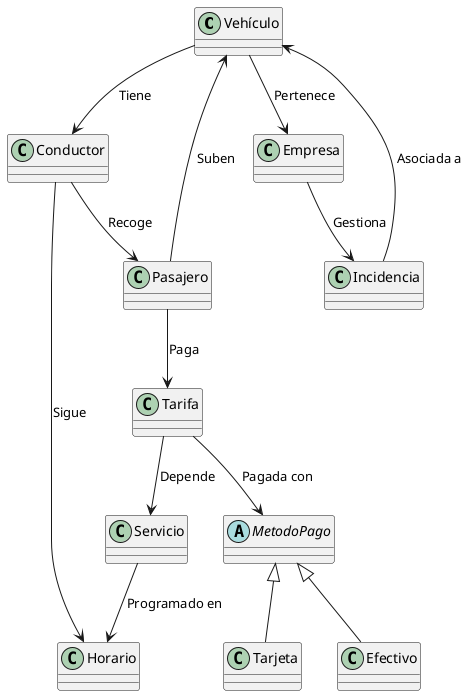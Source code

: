 @startuml
class Vehículo 
class Conductor 
class Horario 
class Empresa 
class Incidencia 
class Tarifa 
class Servicio 
abstract class MetodoPago
class Tarjeta
class Efectivo
class Pasajero 

Vehículo --> Conductor : Tiene
Vehículo --> Empresa : Pertenece
Empresa --> Incidencia : Gestiona
Conductor --> Horario : Sigue
Conductor --> Pasajero : Recoge
Pasajero --> Tarifa : Paga
Tarifa --> Servicio : Depende
Tarifa --> MetodoPago : Pagada con
Pasajero --> Vehículo : Suben
Servicio --> Horario : Programado en
Incidencia --> Vehículo : Asociada a
MetodoPago <|-- Tarjeta
MetodoPago <|-- Efectivo
@enduml
